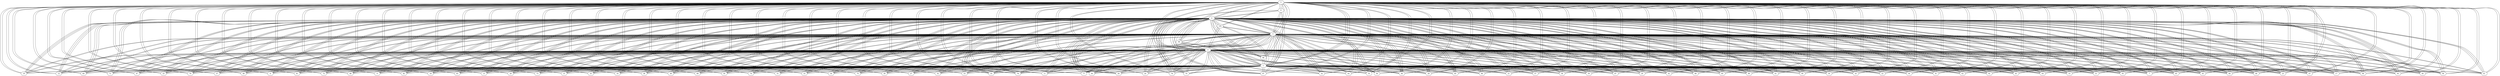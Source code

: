 graph sample {
5 -- 8;
1 -- 5;
2 -- 1;
3 -- 2;
3 -- 1;
1 -- 3;
4 -- 3;
4 -- 1;
1 -- 4;
4 -- 2;
2 -- 4;
4 -- 5;
5 -- 4;
6 -- 4;
6 -- 3;
3 -- 6;
6 -- 1;
1 -- 6;
6 -- 5;
5 -- 6;
6 -- 2;
2 -- 6;
4 -- 6;
6 -- 4;
7 -- 4;
7 -- 1;
1 -- 7;
7 -- 5;
5 -- 7;
7 -- 3;
3 -- 7;
7 -- 2;
2 -- 7;
4 -- 7;
7 -- 4;
4 -- 8;
8 -- 4;
9 -- 4;
9 -- 5;
5 -- 9;
9 -- 2;
2 -- 9;
9 -- 1;
1 -- 9;
9 -- 3;
3 -- 9;
4 -- 9;
9 -- 4;
10 -- 4;
10 -- 2;
2 -- 10;
10 -- 5;
5 -- 10;
10 -- 3;
3 -- 10;
10 -- 1;
1 -- 10;
4 -- 10;
10 -- 4;
11 -- 4;
11 -- 5;
5 -- 11;
11 -- 2;
2 -- 11;
11 -- 1;
1 -- 11;
11 -- 3;
3 -- 11;
4 -- 11;
11 -- 4;
12 -- 4;
12 -- 1;
1 -- 12;
12 -- 5;
5 -- 12;
12 -- 2;
2 -- 12;
12 -- 3;
3 -- 12;
4 -- 12;
12 -- 4;
13 -- 4;
13 -- 2;
2 -- 13;
13 -- 5;
5 -- 13;
13 -- 3;
3 -- 13;
13 -- 1;
1 -- 13;
4 -- 13;
13 -- 4;
14 -- 4;
14 -- 3;
3 -- 14;
14 -- 1;
1 -- 14;
14 -- 2;
2 -- 14;
14 -- 5;
5 -- 14;
4 -- 14;
14 -- 4;
15 -- 4;
15 -- 2;
2 -- 15;
15 -- 3;
3 -- 15;
15 -- 1;
1 -- 15;
15 -- 5;
5 -- 15;
4 -- 15;
15 -- 4;
16 -- 4;
16 -- 1;
1 -- 16;
16 -- 5;
5 -- 16;
16 -- 3;
3 -- 16;
16 -- 2;
2 -- 16;
4 -- 16;
16 -- 4;
17 -- 4;
17 -- 1;
1 -- 17;
17 -- 3;
3 -- 17;
17 -- 2;
2 -- 17;
17 -- 5;
5 -- 17;
4 -- 17;
17 -- 4;
18 -- 4;
18 -- 3;
3 -- 18;
18 -- 5;
5 -- 18;
18 -- 2;
2 -- 18;
18 -- 1;
1 -- 18;
4 -- 18;
18 -- 4;
19 -- 4;
19 -- 3;
3 -- 19;
19 -- 2;
2 -- 19;
19 -- 1;
1 -- 19;
19 -- 5;
5 -- 19;
4 -- 19;
19 -- 4;
20 -- 4;
20 -- 5;
5 -- 20;
20 -- 2;
2 -- 20;
20 -- 3;
3 -- 20;
20 -- 1;
1 -- 20;
4 -- 20;
20 -- 4;
21 -- 4;
21 -- 3;
3 -- 21;
21 -- 1;
1 -- 21;
21 -- 5;
5 -- 21;
21 -- 2;
2 -- 21;
4 -- 21;
21 -- 4;
22 -- 4;
22 -- 1;
1 -- 22;
22 -- 3;
3 -- 22;
22 -- 5;
5 -- 22;
22 -- 2;
2 -- 22;
4 -- 22;
22 -- 4;
23 -- 4;
23 -- 2;
2 -- 23;
23 -- 3;
3 -- 23;
23 -- 1;
1 -- 23;
23 -- 5;
5 -- 23;
4 -- 23;
23 -- 4;
24 -- 4;
24 -- 1;
1 -- 24;
24 -- 5;
5 -- 24;
24 -- 2;
2 -- 24;
24 -- 3;
3 -- 24;
4 -- 24;
24 -- 4;
25 -- 4;
25 -- 3;
3 -- 25;
25 -- 5;
5 -- 25;
25 -- 2;
2 -- 25;
25 -- 1;
1 -- 25;
4 -- 25;
25 -- 4;
26 -- 4;
26 -- 1;
1 -- 26;
26 -- 3;
3 -- 26;
26 -- 2;
2 -- 26;
26 -- 5;
5 -- 26;
4 -- 26;
26 -- 4;
27 -- 4;
27 -- 3;
3 -- 27;
27 -- 1;
1 -- 27;
27 -- 2;
2 -- 27;
27 -- 5;
5 -- 27;
4 -- 27;
27 -- 4;
28 -- 4;
28 -- 1;
1 -- 28;
28 -- 3;
3 -- 28;
28 -- 5;
5 -- 28;
28 -- 2;
2 -- 28;
4 -- 28;
28 -- 4;
29 -- 4;
29 -- 3;
3 -- 29;
29 -- 1;
1 -- 29;
29 -- 5;
5 -- 29;
29 -- 2;
2 -- 29;
4 -- 29;
29 -- 4;
30 -- 4;
30 -- 5;
5 -- 30;
30 -- 1;
1 -- 30;
30 -- 3;
3 -- 30;
30 -- 2;
2 -- 30;
4 -- 30;
30 -- 4;
31 -- 4;
31 -- 2;
2 -- 31;
31 -- 1;
1 -- 31;
31 -- 3;
3 -- 31;
31 -- 5;
5 -- 31;
4 -- 31;
31 -- 4;
32 -- 4;
32 -- 1;
1 -- 32;
32 -- 2;
2 -- 32;
32 -- 5;
5 -- 32;
32 -- 3;
3 -- 32;
4 -- 32;
32 -- 4;
33 -- 4;
33 -- 2;
2 -- 33;
33 -- 3;
3 -- 33;
33 -- 5;
5 -- 33;
33 -- 1;
1 -- 33;
4 -- 33;
33 -- 4;
34 -- 4;
34 -- 5;
5 -- 34;
34 -- 1;
1 -- 34;
34 -- 2;
2 -- 34;
34 -- 3;
3 -- 34;
4 -- 34;
34 -- 4;
35 -- 4;
35 -- 1;
1 -- 35;
35 -- 5;
5 -- 35;
35 -- 3;
3 -- 35;
35 -- 2;
2 -- 35;
4 -- 35;
35 -- 4;
36 -- 4;
36 -- 2;
2 -- 36;
36 -- 5;
5 -- 36;
36 -- 1;
1 -- 36;
36 -- 3;
3 -- 36;
4 -- 36;
36 -- 4;
37 -- 4;
37 -- 1;
1 -- 37;
37 -- 2;
2 -- 37;
37 -- 5;
5 -- 37;
37 -- 3;
3 -- 37;
4 -- 37;
37 -- 4;
38 -- 4;
38 -- 3;
3 -- 38;
38 -- 5;
5 -- 38;
38 -- 2;
2 -- 38;
38 -- 1;
1 -- 38;
4 -- 38;
38 -- 4;
39 -- 4;
39 -- 3;
3 -- 39;
39 -- 5;
5 -- 39;
39 -- 1;
1 -- 39;
39 -- 2;
2 -- 39;
4 -- 39;
39 -- 4;
40 -- 4;
40 -- 2;
2 -- 40;
40 -- 1;
1 -- 40;
40 -- 3;
3 -- 40;
40 -- 5;
5 -- 40;
4 -- 40;
40 -- 4;
41 -- 4;
41 -- 2;
2 -- 41;
41 -- 3;
3 -- 41;
41 -- 5;
5 -- 41;
41 -- 1;
1 -- 41;
4 -- 41;
41 -- 4;
42 -- 4;
42 -- 3;
3 -- 42;
42 -- 1;
1 -- 42;
42 -- 2;
2 -- 42;
42 -- 5;
5 -- 42;
4 -- 42;
42 -- 4;
43 -- 4;
43 -- 3;
3 -- 43;
43 -- 5;
5 -- 43;
43 -- 2;
2 -- 43;
43 -- 1;
1 -- 43;
4 -- 43;
43 -- 4;
44 -- 4;
44 -- 5;
5 -- 44;
44 -- 2;
2 -- 44;
44 -- 1;
1 -- 44;
44 -- 3;
3 -- 44;
4 -- 44;
44 -- 4;
45 -- 4;
45 -- 3;
3 -- 45;
45 -- 5;
5 -- 45;
45 -- 2;
2 -- 45;
45 -- 1;
1 -- 45;
4 -- 45;
45 -- 4;
46 -- 4;
46 -- 1;
1 -- 46;
46 -- 3;
3 -- 46;
46 -- 5;
5 -- 46;
46 -- 2;
2 -- 46;
4 -- 46;
46 -- 4;
47 -- 4;
47 -- 2;
2 -- 47;
47 -- 3;
3 -- 47;
47 -- 1;
1 -- 47;
47 -- 5;
5 -- 47;
4 -- 47;
47 -- 4;
48 -- 4;
48 -- 2;
2 -- 48;
48 -- 5;
5 -- 48;
48 -- 1;
1 -- 48;
48 -- 3;
3 -- 48;
4 -- 48;
48 -- 4;
49 -- 4;
49 -- 5;
5 -- 49;
49 -- 2;
2 -- 49;
49 -- 1;
1 -- 49;
49 -- 3;
3 -- 49;
4 -- 49;
49 -- 4;
50 -- 4;
50 -- 1;
1 -- 50;
50 -- 3;
3 -- 50;
50 -- 5;
5 -- 50;
50 -- 2;
2 -- 50;
4 -- 50;
50 -- 4;
51 -- 4;
51 -- 2;
2 -- 51;
51 -- 1;
1 -- 51;
51 -- 5;
5 -- 51;
51 -- 3;
3 -- 51;
4 -- 51;
51 -- 4;
52 -- 4;
52 -- 1;
1 -- 52;
52 -- 2;
2 -- 52;
52 -- 3;
3 -- 52;
52 -- 5;
5 -- 52;
4 -- 52;
52 -- 4;
53 -- 4;
53 -- 2;
2 -- 53;
53 -- 1;
1 -- 53;
53 -- 5;
5 -- 53;
53 -- 3;
3 -- 53;
4 -- 53;
53 -- 4;
54 -- 4;
54 -- 2;
2 -- 54;
54 -- 1;
1 -- 54;
54 -- 5;
5 -- 54;
54 -- 3;
3 -- 54;
4 -- 54;
54 -- 4;
55 -- 4;
55 -- 5;
5 -- 55;
55 -- 3;
3 -- 55;
55 -- 2;
2 -- 55;
55 -- 1;
1 -- 55;
4 -- 55;
55 -- 4;
56 -- 4;
56 -- 1;
1 -- 56;
56 -- 2;
2 -- 56;
56 -- 5;
5 -- 56;
56 -- 3;
3 -- 56;
4 -- 56;
56 -- 4;
57 -- 4;
57 -- 3;
3 -- 57;
57 -- 2;
2 -- 57;
57 -- 1;
1 -- 57;
57 -- 5;
5 -- 57;
4 -- 57;
57 -- 4;
58 -- 4;
58 -- 5;
5 -- 58;
58 -- 3;
3 -- 58;
58 -- 1;
1 -- 58;
58 -- 2;
2 -- 58;
4 -- 58;
58 -- 4;
59 -- 4;
59 -- 3;
3 -- 59;
59 -- 5;
5 -- 59;
59 -- 2;
2 -- 59;
59 -- 1;
1 -- 59;
4 -- 59;
59 -- 4;
60 -- 4;
60 -- 1;
1 -- 60;
60 -- 2;
2 -- 60;
60 -- 5;
5 -- 60;
60 -- 3;
3 -- 60;
4 -- 60;
60 -- 4;
61 -- 4;
61 -- 3;
3 -- 61;
61 -- 5;
5 -- 61;
61 -- 1;
1 -- 61;
61 -- 2;
2 -- 61;
4 -- 61;
61 -- 4;
62 -- 4;
62 -- 3;
3 -- 62;
62 -- 1;
1 -- 62;
62 -- 5;
5 -- 62;
62 -- 2;
2 -- 62;
4 -- 62;
62 -- 4;
63 -- 4;
63 -- 3;
3 -- 63;
63 -- 2;
2 -- 63;
63 -- 5;
5 -- 63;
63 -- 1;
1 -- 63;
4 -- 63;
63 -- 4;
64 -- 4;
64 -- 2;
2 -- 64;
64 -- 3;
3 -- 64;
64 -- 1;
1 -- 64;
64 -- 5;
5 -- 64;
4 -- 64;
64 -- 4;
65 -- 4;
65 -- 1;
1 -- 65;
65 -- 3;
3 -- 65;
65 -- 5;
5 -- 65;
65 -- 2;
2 -- 65;
4 -- 65;
65 -- 4;
66 -- 4;
66 -- 2;
2 -- 66;
66 -- 5;
5 -- 66;
66 -- 3;
3 -- 66;
66 -- 1;
1 -- 66;
4 -- 66;
66 -- 4;
67 -- 4;
67 -- 1;
1 -- 67;
67 -- 3;
3 -- 67;
67 -- 5;
5 -- 67;
67 -- 2;
2 -- 67;
4 -- 67;
67 -- 4;
68 -- 4;
68 -- 3;
3 -- 68;
68 -- 2;
2 -- 68;
68 -- 5;
5 -- 68;
68 -- 1;
1 -- 68;
4 -- 68;
68 -- 4;
69 -- 4;
69 -- 2;
2 -- 69;
69 -- 5;
5 -- 69;
69 -- 3;
3 -- 69;
69 -- 1;
1 -- 69;
4 -- 69;
69 -- 4;
70 -- 4;
70 -- 3;
3 -- 70;
70 -- 1;
1 -- 70;
70 -- 2;
2 -- 70;
70 -- 5;
5 -- 70;
4 -- 70;
70 -- 4;
71 -- 4;
71 -- 5;
5 -- 71;
71 -- 1;
1 -- 71;
71 -- 3;
3 -- 71;
71 -- 2;
2 -- 71;
4 -- 71;
71 -- 4;
72 -- 4;
72 -- 1;
1 -- 72;
72 -- 3;
3 -- 72;
72 -- 2;
2 -- 72;
72 -- 5;
5 -- 72;
4 -- 72;
72 -- 4;
73 -- 4;
73 -- 3;
3 -- 73;
73 -- 2;
2 -- 73;
73 -- 1;
1 -- 73;
73 -- 5;
5 -- 73;
4 -- 73;
73 -- 4;
74 -- 4;
74 -- 1;
1 -- 74;
74 -- 5;
5 -- 74;
74 -- 3;
3 -- 74;
74 -- 2;
2 -- 74;
4 -- 74;
74 -- 4;
75 -- 4;
75 -- 3;
3 -- 75;
75 -- 2;
2 -- 75;
75 -- 1;
1 -- 75;
75 -- 5;
5 -- 75;
4 -- 75;
75 -- 4;
76 -- 4;
76 -- 5;
5 -- 76;
76 -- 1;
1 -- 76;
76 -- 3;
3 -- 76;
76 -- 2;
2 -- 76;
4 -- 76;
76 -- 4;
77 -- 4;
77 -- 1;
1 -- 77;
77 -- 3;
3 -- 77;
77 -- 2;
2 -- 77;
77 -- 5;
5 -- 77;
4 -- 77;
77 -- 4;
78 -- 4;
78 -- 3;
3 -- 78;
78 -- 5;
5 -- 78;
78 -- 2;
2 -- 78;
78 -- 1;
1 -- 78;
4 -- 78;
78 -- 4;
79 -- 4;
79 -- 2;
2 -- 79;
79 -- 5;
5 -- 79;
79 -- 3;
3 -- 79;
79 -- 1;
1 -- 79;
4 -- 79;
79 -- 4;
80 -- 4;
80 -- 1;
1 -- 80;
80 -- 3;
3 -- 80;
80 -- 2;
2 -- 80;
80 -- 5;
5 -- 80;
4 -- 80;
80 -- 4;
81 -- 4;
81 -- 5;
5 -- 81;
81 -- 1;
1 -- 81;
81 -- 2;
2 -- 81;
81 -- 3;
3 -- 81;
4 -- 81;
81 -- 4;
82 -- 4;
82 -- 3;
3 -- 82;
82 -- 1;
1 -- 82;
82 -- 2;
2 -- 82;
82 -- 5;
5 -- 82;
4 -- 82;
82 -- 4;
83 -- 4;
83 -- 1;
1 -- 83;
83 -- 3;
3 -- 83;
83 -- 2;
2 -- 83;
83 -- 5;
5 -- 83;
4 -- 83;
83 -- 4;
84 -- 4;
84 -- 1;
1 -- 84;
84 -- 2;
2 -- 84;
84 -- 5;
5 -- 84;
84 -- 3;
3 -- 84;
4 -- 84;
84 -- 4;
85 -- 4;
85 -- 1;
1 -- 85;
85 -- 5;
5 -- 85;
85 -- 2;
2 -- 85;
85 -- 3;
3 -- 85;
4 -- 85;
85 -- 4;
86 -- 4;
86 -- 2;
2 -- 86;
86 -- 3;
3 -- 86;
86 -- 1;
1 -- 86;
86 -- 5;
5 -- 86;
4 -- 86;
86 -- 4;
87 -- 4;
87 -- 3;
3 -- 87;
87 -- 5;
5 -- 87;
87 -- 2;
2 -- 87;
87 -- 1;
1 -- 87;
4 -- 87;
87 -- 4;
88 -- 4;
88 -- 5;
5 -- 88;
88 -- 3;
3 -- 88;
88 -- 1;
1 -- 88;
88 -- 2;
2 -- 88;
4 -- 88;
88 -- 4;
89 -- 4;
89 -- 5;
5 -- 89;
89 -- 3;
3 -- 89;
89 -- 2;
2 -- 89;
89 -- 1;
1 -- 89;
4 -- 89;
89 -- 4;
90 -- 4;
90 -- 3;
3 -- 90;
90 -- 5;
5 -- 90;
90 -- 2;
2 -- 90;
90 -- 1;
1 -- 90;
4 -- 90;
90 -- 4;
91 -- 4;
91 -- 3;
3 -- 91;
91 -- 1;
1 -- 91;
91 -- 5;
5 -- 91;
91 -- 2;
2 -- 91;
4 -- 91;
91 -- 4;
92 -- 4;
92 -- 1;
1 -- 92;
92 -- 3;
3 -- 92;
92 -- 2;
2 -- 92;
92 -- 5;
5 -- 92;
4 -- 92;
92 -- 4;
93 -- 4;
93 -- 1;
1 -- 93;
93 -- 3;
3 -- 93;
93 -- 2;
2 -- 93;
93 -- 5;
5 -- 93;
4 -- 93;
93 -- 4;
94 -- 4;
94 -- 5;
5 -- 94;
94 -- 1;
1 -- 94;
94 -- 3;
3 -- 94;
94 -- 2;
2 -- 94;
4 -- 94;
94 -- 4;
95 -- 4;
95 -- 5;
5 -- 95;
95 -- 1;
1 -- 95;
95 -- 2;
2 -- 95;
95 -- 3;
3 -- 95;
4 -- 95;
95 -- 4;
96 -- 4;
96 -- 5;
5 -- 96;
96 -- 1;
1 -- 96;
96 -- 2;
2 -- 96;
96 -- 3;
3 -- 96;
4 -- 96;
96 -- 4;
97 -- 4;
97 -- 3;
3 -- 97;
97 -- 1;
1 -- 97;
97 -- 5;
5 -- 97;
97 -- 2;
2 -- 97;
4 -- 97;
97 -- 4;
98 -- 4;
98 -- 5;
5 -- 98;
98 -- 2;
2 -- 98;
98 -- 1;
1 -- 98;
98 -- 3;
3 -- 98;
4 -- 98;
98 -- 4;
99 -- 4;
99 -- 5;
5 -- 99;
99 -- 1;
1 -- 99;
99 -- 3;
3 -- 99;
99 -- 2;
2 -- 99;
4 -- 99;
99 -- 4;
100 -- 4;
100 -- 1;
1 -- 100;
100 -- 2;
2 -- 100;
100 -- 5;
5 -- 100;
100 -- 3;
3 -- 100;
4 -- 100;
100 -- 4;
3 -- 4;
4 -- 3;
3 -- 5;
5 -- 3;
3 -- 8;
8 -- 3;
2 -- 3;
3 -- 2;
2 -- 5;
5 -- 2;
2 -- 8;
8 -- 2;
1 -- 2;
2 -- 1;
1 -- 8;
8 -- 1;
5 -- 1;
1 -- 5;
8 -- 5;
5 -- 8;
}